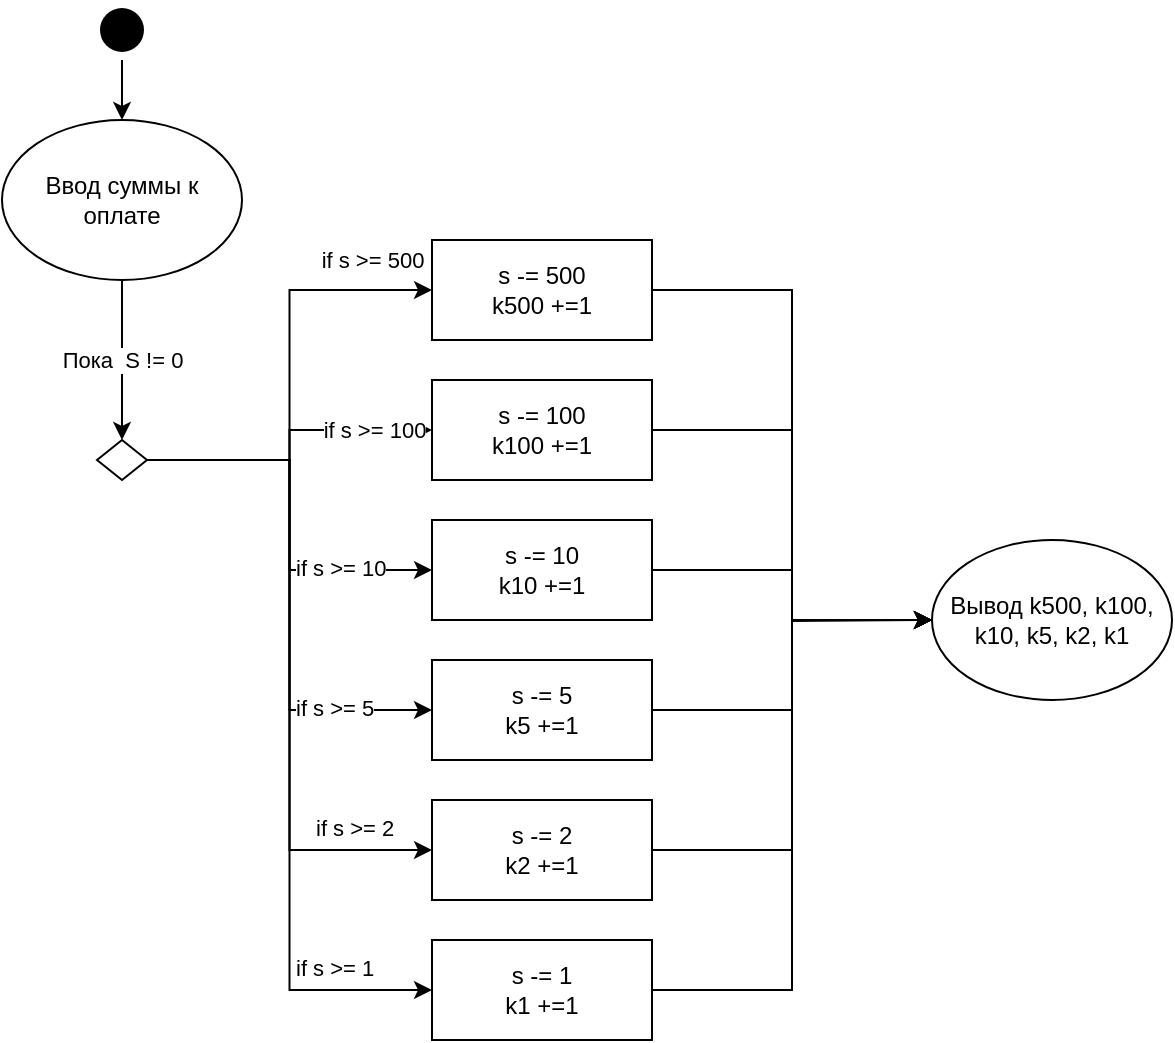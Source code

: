 <mxfile version="14.1.9" type="github"><diagram id="Wz1CgVBHEKQtc0Cm2ZFp" name="Page-1"><mxGraphModel dx="1374" dy="789" grid="1" gridSize="10" guides="1" tooltips="1" connect="1" arrows="1" fold="1" page="1" pageScale="1" pageWidth="1169" pageHeight="1654" math="0" shadow="0"><root><mxCell id="0"/><mxCell id="1" parent="0"/><mxCell id="5fhkzd8KlWVR5RFWlK53-6" value="Пока&amp;nbsp; S != 0" style="edgeStyle=orthogonalEdgeStyle;rounded=0;orthogonalLoop=1;jettySize=auto;html=1;entryX=0.5;entryY=0;entryDx=0;entryDy=0;" edge="1" parent="1" source="5fhkzd8KlWVR5RFWlK53-1" target="5fhkzd8KlWVR5RFWlK53-7"><mxGeometry relative="1" as="geometry"><mxPoint x="515" y="250" as="targetPoint"/></mxGeometry></mxCell><mxCell id="5fhkzd8KlWVR5RFWlK53-1" value="Ввод суммы к оплате" style="ellipse;whiteSpace=wrap;html=1;" vertex="1" parent="1"><mxGeometry x="35" y="70" width="120" height="80" as="geometry"/></mxCell><mxCell id="5fhkzd8KlWVR5RFWlK53-5" style="edgeStyle=orthogonalEdgeStyle;rounded=0;orthogonalLoop=1;jettySize=auto;html=1;entryX=0.5;entryY=0;entryDx=0;entryDy=0;" edge="1" parent="1" source="5fhkzd8KlWVR5RFWlK53-3" target="5fhkzd8KlWVR5RFWlK53-1"><mxGeometry relative="1" as="geometry"/></mxCell><mxCell id="5fhkzd8KlWVR5RFWlK53-3" value="" style="ellipse;html=1;shape=startState;fillColor=#000000;strokeColor=none;" vertex="1" parent="1"><mxGeometry x="80" y="10" width="30" height="30" as="geometry"/></mxCell><mxCell id="5fhkzd8KlWVR5RFWlK53-17" value="if s &amp;gt;= 500" style="edgeStyle=orthogonalEdgeStyle;rounded=0;orthogonalLoop=1;jettySize=auto;html=1;entryX=0;entryY=0.5;entryDx=0;entryDy=0;" edge="1" parent="1" source="5fhkzd8KlWVR5RFWlK53-7" target="5fhkzd8KlWVR5RFWlK53-11"><mxGeometry x="0.736" y="15" relative="1" as="geometry"><mxPoint as="offset"/></mxGeometry></mxCell><mxCell id="5fhkzd8KlWVR5RFWlK53-18" value="&lt;span style=&quot;color: rgb(0 , 0 , 0) ; font-family: &amp;#34;helvetica&amp;#34; ; font-size: 11px ; font-style: normal ; font-weight: 400 ; letter-spacing: normal ; text-align: center ; text-indent: 0px ; text-transform: none ; word-spacing: 0px ; background-color: rgb(255 , 255 , 255) ; display: inline ; float: none&quot;&gt;if s &amp;gt;= 100&lt;/span&gt;" style="edgeStyle=orthogonalEdgeStyle;rounded=0;orthogonalLoop=1;jettySize=auto;html=1;entryX=0;entryY=0.5;entryDx=0;entryDy=0;" edge="1" parent="1" source="5fhkzd8KlWVR5RFWlK53-7" target="5fhkzd8KlWVR5RFWlK53-12"><mxGeometry x="0.619" relative="1" as="geometry"><mxPoint x="1" as="offset"/></mxGeometry></mxCell><mxCell id="5fhkzd8KlWVR5RFWlK53-19" style="edgeStyle=orthogonalEdgeStyle;rounded=0;orthogonalLoop=1;jettySize=auto;html=1;entryX=0;entryY=0.5;entryDx=0;entryDy=0;" edge="1" parent="1" source="5fhkzd8KlWVR5RFWlK53-7" target="5fhkzd8KlWVR5RFWlK53-13"><mxGeometry relative="1" as="geometry"/></mxCell><mxCell id="5fhkzd8KlWVR5RFWlK53-20" style="edgeStyle=orthogonalEdgeStyle;rounded=0;orthogonalLoop=1;jettySize=auto;html=1;entryX=0;entryY=0.5;entryDx=0;entryDy=0;" edge="1" parent="1" source="5fhkzd8KlWVR5RFWlK53-7" target="5fhkzd8KlWVR5RFWlK53-14"><mxGeometry relative="1" as="geometry"/></mxCell><mxCell id="5fhkzd8KlWVR5RFWlK53-21" style="edgeStyle=orthogonalEdgeStyle;rounded=0;orthogonalLoop=1;jettySize=auto;html=1;entryX=0;entryY=0.5;entryDx=0;entryDy=0;" edge="1" parent="1" source="5fhkzd8KlWVR5RFWlK53-7" target="5fhkzd8KlWVR5RFWlK53-15"><mxGeometry relative="1" as="geometry"/></mxCell><mxCell id="5fhkzd8KlWVR5RFWlK53-22" style="edgeStyle=orthogonalEdgeStyle;rounded=0;orthogonalLoop=1;jettySize=auto;html=1;entryX=0;entryY=0.5;entryDx=0;entryDy=0;" edge="1" parent="1" source="5fhkzd8KlWVR5RFWlK53-7" target="5fhkzd8KlWVR5RFWlK53-16"><mxGeometry relative="1" as="geometry"/></mxCell><mxCell id="5fhkzd8KlWVR5RFWlK53-7" value="" style="rhombus;whiteSpace=wrap;html=1;" vertex="1" parent="1"><mxGeometry x="82.5" y="230" width="25" height="20" as="geometry"/></mxCell><mxCell id="5fhkzd8KlWVR5RFWlK53-24" style="edgeStyle=orthogonalEdgeStyle;rounded=0;orthogonalLoop=1;jettySize=auto;html=1;entryX=0;entryY=0.5;entryDx=0;entryDy=0;" edge="1" parent="1" source="5fhkzd8KlWVR5RFWlK53-11" target="5fhkzd8KlWVR5RFWlK53-23"><mxGeometry relative="1" as="geometry"/></mxCell><mxCell id="5fhkzd8KlWVR5RFWlK53-11" value="s -= 500&lt;br&gt;k500 +=1" style="rounded=0;whiteSpace=wrap;html=1;" vertex="1" parent="1"><mxGeometry x="250" y="130" width="110" height="50" as="geometry"/></mxCell><mxCell id="5fhkzd8KlWVR5RFWlK53-25" style="edgeStyle=orthogonalEdgeStyle;rounded=0;orthogonalLoop=1;jettySize=auto;html=1;entryX=0;entryY=0.5;entryDx=0;entryDy=0;" edge="1" parent="1" source="5fhkzd8KlWVR5RFWlK53-12" target="5fhkzd8KlWVR5RFWlK53-23"><mxGeometry relative="1" as="geometry"/></mxCell><mxCell id="5fhkzd8KlWVR5RFWlK53-12" value="s -= 100&lt;br&gt;k100 +=1" style="rounded=0;whiteSpace=wrap;html=1;" vertex="1" parent="1"><mxGeometry x="250" y="200" width="110" height="50" as="geometry"/></mxCell><mxCell id="5fhkzd8KlWVR5RFWlK53-26" style="edgeStyle=orthogonalEdgeStyle;rounded=0;orthogonalLoop=1;jettySize=auto;html=1;" edge="1" parent="1" source="5fhkzd8KlWVR5RFWlK53-13"><mxGeometry relative="1" as="geometry"><mxPoint x="500" y="320" as="targetPoint"/></mxGeometry></mxCell><mxCell id="5fhkzd8KlWVR5RFWlK53-13" value="s -= 10&lt;br&gt;k10 +=1" style="rounded=0;whiteSpace=wrap;html=1;" vertex="1" parent="1"><mxGeometry x="250" y="270" width="110" height="50" as="geometry"/></mxCell><mxCell id="5fhkzd8KlWVR5RFWlK53-27" style="edgeStyle=orthogonalEdgeStyle;rounded=0;orthogonalLoop=1;jettySize=auto;html=1;" edge="1" parent="1" source="5fhkzd8KlWVR5RFWlK53-14" target="5fhkzd8KlWVR5RFWlK53-23"><mxGeometry relative="1" as="geometry"/></mxCell><mxCell id="5fhkzd8KlWVR5RFWlK53-14" value="s -= 5&lt;br&gt;k5 +=1" style="rounded=0;whiteSpace=wrap;html=1;" vertex="1" parent="1"><mxGeometry x="250" y="340" width="110" height="50" as="geometry"/></mxCell><mxCell id="5fhkzd8KlWVR5RFWlK53-28" style="edgeStyle=orthogonalEdgeStyle;rounded=0;orthogonalLoop=1;jettySize=auto;html=1;entryX=0;entryY=0.5;entryDx=0;entryDy=0;" edge="1" parent="1" source="5fhkzd8KlWVR5RFWlK53-15" target="5fhkzd8KlWVR5RFWlK53-23"><mxGeometry relative="1" as="geometry"><mxPoint x="430" y="330" as="targetPoint"/></mxGeometry></mxCell><mxCell id="5fhkzd8KlWVR5RFWlK53-15" value="s -= 2&lt;br&gt;k2 +=1" style="rounded=0;whiteSpace=wrap;html=1;" vertex="1" parent="1"><mxGeometry x="250" y="410" width="110" height="50" as="geometry"/></mxCell><mxCell id="5fhkzd8KlWVR5RFWlK53-29" style="edgeStyle=orthogonalEdgeStyle;rounded=0;orthogonalLoop=1;jettySize=auto;html=1;entryX=0;entryY=0.5;entryDx=0;entryDy=0;" edge="1" parent="1" source="5fhkzd8KlWVR5RFWlK53-16" target="5fhkzd8KlWVR5RFWlK53-23"><mxGeometry relative="1" as="geometry"/></mxCell><mxCell id="5fhkzd8KlWVR5RFWlK53-16" value="s -= 1&lt;br&gt;k1 +=1" style="rounded=0;whiteSpace=wrap;html=1;" vertex="1" parent="1"><mxGeometry x="250" y="480" width="110" height="50" as="geometry"/></mxCell><mxCell id="5fhkzd8KlWVR5RFWlK53-23" value="Вывод k500, k100, k10, k5, k2, k1" style="ellipse;whiteSpace=wrap;html=1;" vertex="1" parent="1"><mxGeometry x="500" y="280" width="120" height="80" as="geometry"/></mxCell><mxCell id="5fhkzd8KlWVR5RFWlK53-31" value="&lt;span style=&quot;color: rgb(0 , 0 , 0) ; font-family: &amp;#34;helvetica&amp;#34; ; font-size: 11px ; font-style: normal ; font-weight: 400 ; letter-spacing: normal ; text-align: center ; text-indent: 0px ; text-transform: none ; word-spacing: 0px ; background-color: rgb(255 , 255 , 255) ; display: inline ; float: none&quot;&gt;if s &amp;gt;= 10&lt;/span&gt;" style="text;whiteSpace=wrap;html=1;" vertex="1" parent="1"><mxGeometry x="180" y="280" width="80" height="30" as="geometry"/></mxCell><mxCell id="5fhkzd8KlWVR5RFWlK53-32" value="&lt;span style=&quot;color: rgb(0 , 0 , 0) ; font-family: &amp;#34;helvetica&amp;#34; ; font-size: 11px ; font-style: normal ; font-weight: 400 ; letter-spacing: normal ; text-align: center ; text-indent: 0px ; text-transform: none ; word-spacing: 0px ; background-color: rgb(255 , 255 , 255) ; display: inline ; float: none&quot;&gt;if s &amp;gt;= 5&lt;/span&gt;" style="text;whiteSpace=wrap;html=1;" vertex="1" parent="1"><mxGeometry x="180" y="350" width="80" height="30" as="geometry"/></mxCell><mxCell id="5fhkzd8KlWVR5RFWlK53-33" value="&lt;span style=&quot;color: rgb(0 , 0 , 0) ; font-family: &amp;#34;helvetica&amp;#34; ; font-size: 11px ; font-style: normal ; font-weight: 400 ; letter-spacing: normal ; text-align: center ; text-indent: 0px ; text-transform: none ; word-spacing: 0px ; background-color: rgb(255 , 255 , 255) ; display: inline ; float: none&quot;&gt;if s &amp;gt;= 2&lt;br&gt;&lt;br&gt;&lt;/span&gt;" style="text;whiteSpace=wrap;html=1;" vertex="1" parent="1"><mxGeometry x="190" y="410" width="80" height="30" as="geometry"/></mxCell><mxCell id="5fhkzd8KlWVR5RFWlK53-36" value="&lt;span style=&quot;color: rgb(0 , 0 , 0) ; font-family: &amp;#34;helvetica&amp;#34; ; font-size: 11px ; font-style: normal ; font-weight: 400 ; letter-spacing: normal ; text-align: center ; text-indent: 0px ; text-transform: none ; word-spacing: 0px ; background-color: rgb(255 , 255 , 255) ; display: inline ; float: none&quot;&gt;if s &amp;gt;= 1&lt;/span&gt;" style="text;whiteSpace=wrap;html=1;" vertex="1" parent="1"><mxGeometry x="180" y="480" width="80" height="30" as="geometry"/></mxCell></root></mxGraphModel></diagram></mxfile>